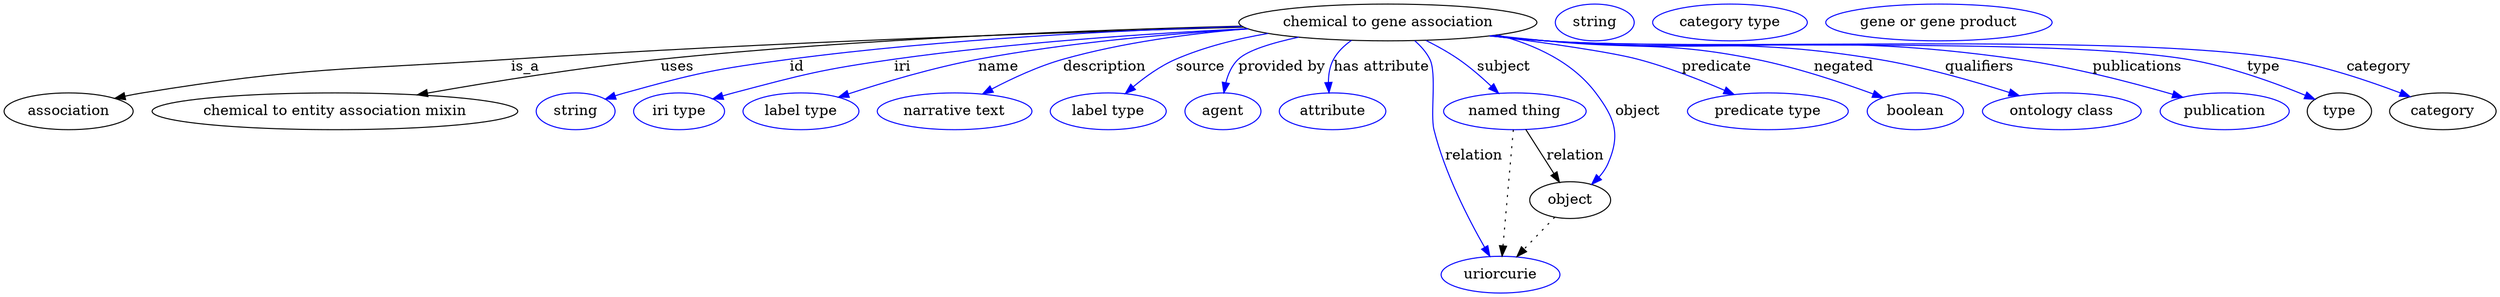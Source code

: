 digraph {
	graph [bb="0,0,2431,283"];
	node [label="\N"];
	"chemical to gene association"	 [height=0.5,
		label="chemical to gene association",
		pos="1351,265",
		width=4.0441];
	association	 [height=0.5,
		pos="63.044,178",
		width=1.7512];
	"chemical to gene association" -> association	 [label=is_a,
		lp="507.04,221.5",
		pos="e,108.53,190.49 1208.6,261.2 1038.3,256.16 744.63,245.86 493.04,229 333.62,218.31 292.57,222.79 135.04,196 129.65,195.08 124.06,\
193.97 118.49,192.76"];
	"chemical to entity association mixin"	 [height=0.5,
		pos="323.04,178",
		width=4.9648];
	"chemical to gene association" -> "chemical to entity association mixin"	 [label=uses,
		lp="653.54,221.5",
		pos="e,405.68,193.99 1206.7,262.4 1062.3,258.71 833.75,249.87 637.04,229 562.26,221.07 478.19,207.14 415.88,195.85"];
	id	 [color=blue,
		height=0.5,
		label=string,
		pos="558.04,178",
		width=1.0652];
	"chemical to gene association" -> id	 [color=blue,
		label=id,
		lp="771.04,221.5",
		pos="e,587.25,189.76 1207.2,261.98 1088.1,258.09 914.44,249.21 764.04,229 692.95,219.45 674.94,215.99 606.04,196 603.06,195.14 600,194.17 \
596.94,193.15",
		style=solid];
	iri	 [color=blue,
		height=0.5,
		label="iri type",
		pos="659.04,178",
		width=1.2277];
	"chemical to gene association" -> iri	 [color=blue,
		label=iri,
		lp="876.04,221.5",
		pos="e,692.22,189.94 1212.1,259.58 1115.3,254.61 983.34,245.42 868.04,229 797.88,219.01 780.38,214.76 712.04,196 708.71,195.08 705.28,\
194.08 701.84,193.02",
		style=solid];
	name	 [color=blue,
		height=0.5,
		label="label type",
		pos="778.04,178",
		width=1.5707];
	"chemical to gene association" -> name	 [color=blue,
		label=name,
		lp="970.04,221.5",
		pos="e,815.76,191.55 1212.3,259.34 1134.7,254.48 1036.4,245.5 950.04,229 907.17,220.8 859.68,206.29 825.48,194.84",
		style=solid];
	description	 [color=blue,
		height=0.5,
		label="narrative text",
		pos="928.04,178",
		width=2.0943];
	"chemical to gene association" -> description	 [color=blue,
		label=description,
		lp="1073,221.5",
		pos="e,955.67,194.82 1227.6,255.43 1153.9,248.88 1068,239.49 1032,229 1008.5,222.14 983.88,210.27 964.47,199.71",
		style=solid];
	source	 [color=blue,
		height=0.5,
		label="label type",
		pos="1078,178",
		width=1.5707];
	"chemical to gene association" -> source	 [color=blue,
		label=source,
		lp="1167.5,221.5",
		pos="e,1095.2,195.39 1249.1,252.1 1206.4,245.73 1162.3,237.58 1143,229 1128.5,222.53 1114.3,212.08 1103,202.31",
		style=solid];
	"provided by"	 [color=blue,
		height=0.5,
		label=agent,
		pos="1190,178",
		width=1.0291];
	"chemical to gene association" -> "provided by"	 [color=blue,
		label="provided by",
		lp="1247.5,221.5",
		pos="e,1191,196.38 1262.2,250.63 1237.1,244.97 1214.1,237.71 1205,229 1198.8,223.01 1195.1,214.56 1192.9,206.26",
		style=solid];
	"has attribute"	 [color=blue,
		height=0.5,
		label=attribute,
		pos="1297,178",
		width=1.4443];
	"chemical to gene association" -> "has attribute"	 [color=blue,
		label="has attribute",
		lp="1345,221.5",
		pos="e,1293.5,196.03 1315,247.46 1308.2,242.46 1302,236.33 1298,229 1294.3,222.15 1293.1,213.98 1293,206.21",
		style=solid];
	subject	 [color=blue,
		height=0.5,
		label="named thing",
		pos="1475,178",
		width=1.9318];
	"chemical to gene association" -> subject	 [color=blue,
		label=subject,
		lp="1464.5,221.5",
		pos="e,1458.2,195.81 1389,247.51 1399.4,242.1 1410.4,235.78 1420,229 1430.9,221.38 1441.7,211.78 1450.9,202.97",
		style=solid];
	predicate	 [color=blue,
		height=0.5,
		label="predicate type",
		pos="1723,178",
		width=2.1845];
	"chemical to gene association" -> predicate	 [color=blue,
		label=predicate,
		lp="1673.5,221.5",
		pos="e,1688.7,194.2 1454.2,252.21 1508.3,245.01 1568.7,236.08 1595,229 1623.9,221.24 1655.1,208.91 1679.4,198.31",
		style=solid];
	relation	 [color=blue,
		height=0.5,
		label=uriorcurie,
		pos="1461,18",
		width=1.6068];
	"chemical to gene association" -> relation	 [color=blue,
		label=relation,
		lp="1435,134.5",
		pos="e,1450.1,36.025 1377.8,247.01 1383.5,241.88 1388.7,235.81 1392,229 1398.8,215.2 1392.4,174.91 1396,160 1406.5,117.67 1429.5,72.485 \
1445.1,44.737",
		style=solid];
	negated	 [color=blue,
		height=0.5,
		label=boolean,
		pos="1866,178",
		width=1.2999];
	"chemical to gene association" -> negated	 [color=blue,
		label=negated,
		lp="1797,221.5",
		pos="e,1833.9,191.09 1455.6,252.44 1472.5,250.54 1489.7,248.66 1506,247 1597.5,237.7 1622,247.57 1712,229 1751,220.96 1793.8,206.27 1824.4,\
194.72",
		style=solid];
	qualifiers	 [color=blue,
		height=0.5,
		label="ontology class",
		pos="2008,178",
		width=2.1484];
	"chemical to gene association" -> qualifiers	 [color=blue,
		label=qualifiers,
		lp="1929,221.5",
		pos="e,1965.5,193.1 1453.9,252.17 1471.3,250.26 1489.2,248.45 1506,247 1649.7,234.68 1687.8,253.01 1830,229 1873.2,221.71 1920.8,207.74 \
1955.9,196.27",
		style=solid];
	publications	 [color=blue,
		height=0.5,
		label=publication,
		pos="2166,178",
		width=1.7512];
	"chemical to gene association" -> publications	 [color=blue,
		label=publications,
		lp="2083,221.5",
		pos="e,2123.9,191.59 1452.7,252.07 1470.4,250.13 1488.8,248.34 1506,247 1710.5,231.16 1764.1,258.62 1967,229 2017.8,221.59 2074.3,206.41 \
2114.1,194.53",
		style=solid];
	type	 [height=0.5,
		pos="2278,178",
		width=0.86659];
	"chemical to gene association" -> type	 [color=blue,
		label=type,
		lp="2205,221.5",
		pos="e,2253.7,189.31 1452.2,251.97 1470.1,250.03 1488.6,248.26 1506,247 1644.6,236.98 1994,251.68 2131,229 2171.3,222.34 2215.2,205.81 \
2244.4,193.36",
		style=solid];
	category	 [height=0.5,
		pos="2379,178",
		width=1.4443];
	"chemical to gene association" -> category	 [color=blue,
		label=category,
		lp="2314,221.5",
		pos="e,2346.1,192.05 1451.8,251.96 1469.8,250.01 1488.5,248.24 1506,247 1665.5,235.77 2067.6,256.42 2225,229 2263.9,222.24 2306.2,207.65 \
2336.7,195.79",
		style=solid];
	object	 [height=0.5,
		pos="1529,91",
		width=1.1013];
	"chemical to gene association" -> object	 [color=blue,
		label=object,
		lp="1595.5,178",
		pos="e,1550.4,106.32 1428.5,249.64 1450.4,244.22 1474,237.36 1495,229 1523,217.93 1536.1,220.1 1554,196 1572.6,171.03 1578.2,155.68 1566,\
127 1564,122.17 1561,117.67 1557.5,113.6",
		style=solid];
	subject -> relation	 [pos="e,1462.6,36.223 1473.5,159.96 1471,132.35 1466.4,79.375 1463.5,46.525",
		style=dotted];
	subject -> object	 [label=relation,
		lp="1534,134.5",
		pos="e,1518.2,108.41 1486.2,159.97 1493.9,147.56 1504.3,130.88 1512.9,117.03"];
	association_type	 [color=blue,
		height=0.5,
		label=string,
		pos="1553,265",
		width=1.0652];
	association_category	 [color=blue,
		height=0.5,
		label="category type",
		pos="1685,265",
		width=2.0943];
	object -> relation	 [pos="e,1477.2,35.346 1513.3,74.069 1504.6,64.805 1493.8,53.154 1484.2,42.876",
		style=dotted];
	"chemical to gene association_object"	 [color=blue,
		height=0.5,
		label="gene or gene product",
		pos="1889,265",
		width=3.0692];
}
